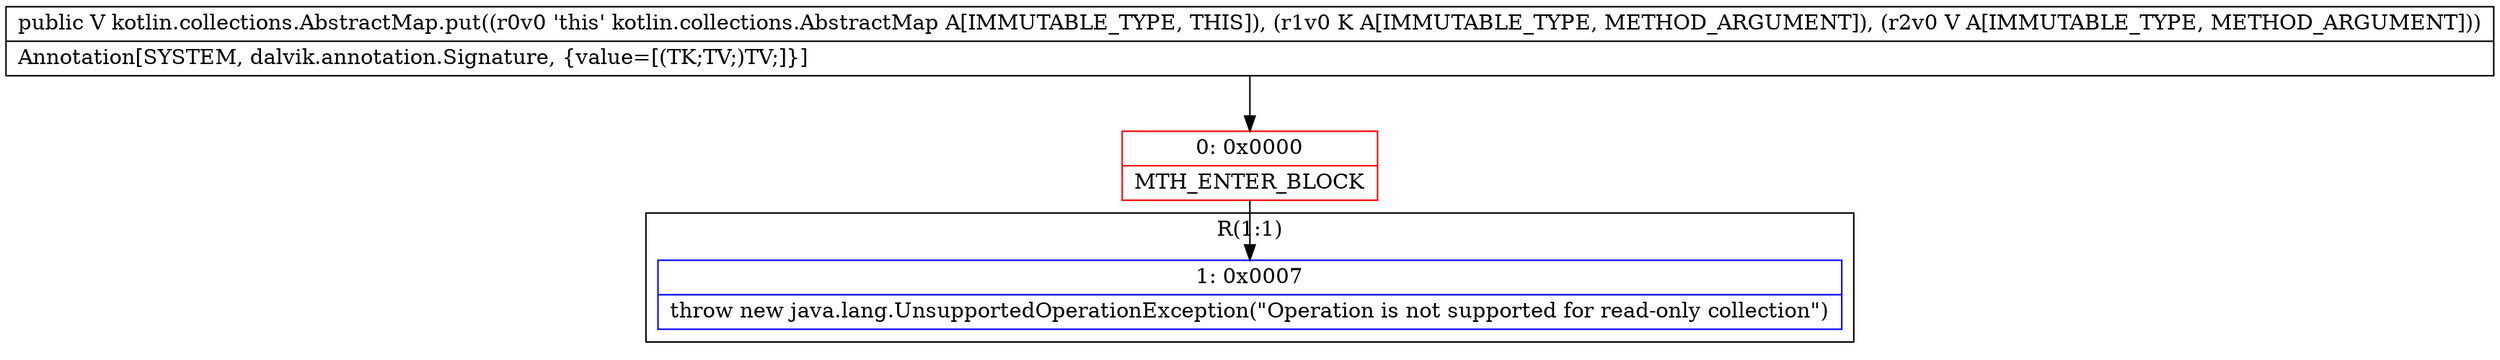 digraph "CFG forkotlin.collections.AbstractMap.put(Ljava\/lang\/Object;Ljava\/lang\/Object;)Ljava\/lang\/Object;" {
subgraph cluster_Region_297636750 {
label = "R(1:1)";
node [shape=record,color=blue];
Node_1 [shape=record,label="{1\:\ 0x0007|throw new java.lang.UnsupportedOperationException(\"Operation is not supported for read\-only collection\")\l}"];
}
Node_0 [shape=record,color=red,label="{0\:\ 0x0000|MTH_ENTER_BLOCK\l}"];
MethodNode[shape=record,label="{public V kotlin.collections.AbstractMap.put((r0v0 'this' kotlin.collections.AbstractMap A[IMMUTABLE_TYPE, THIS]), (r1v0 K A[IMMUTABLE_TYPE, METHOD_ARGUMENT]), (r2v0 V A[IMMUTABLE_TYPE, METHOD_ARGUMENT]))  | Annotation[SYSTEM, dalvik.annotation.Signature, \{value=[(TK;TV;)TV;]\}]\l}"];
MethodNode -> Node_0;
Node_0 -> Node_1;
}

